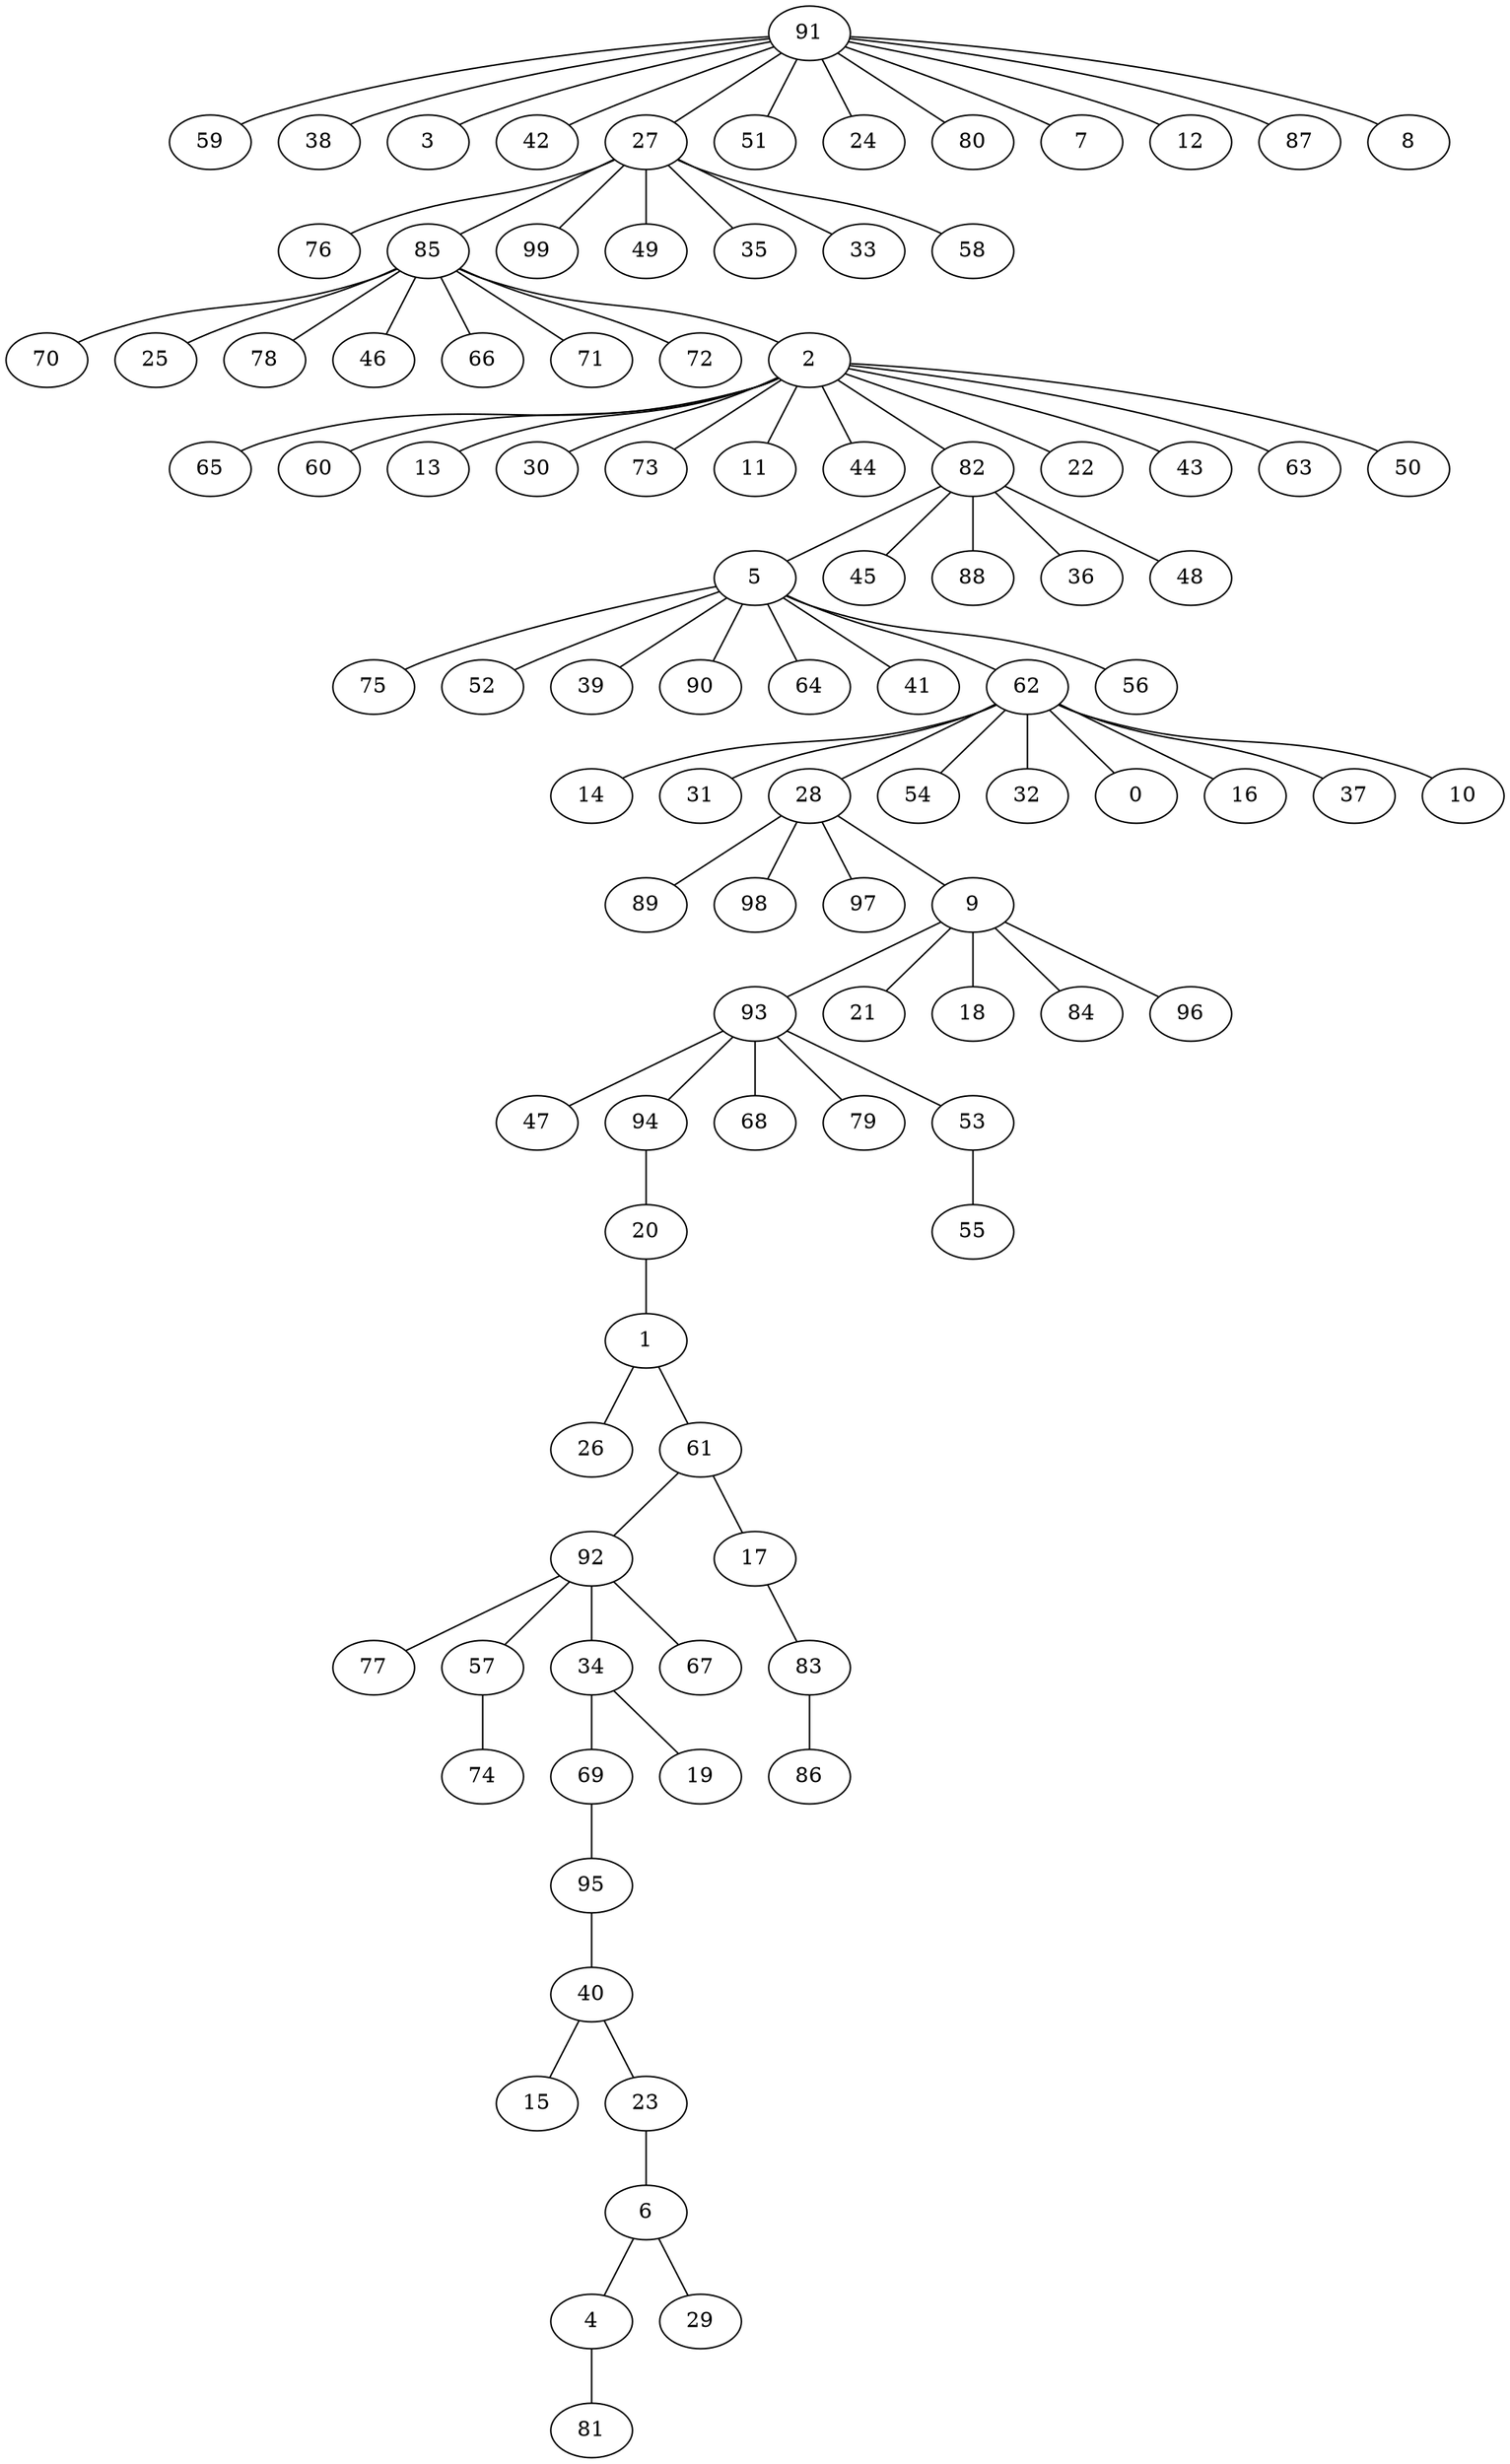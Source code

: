 graph G {
"76";
"59";
"6";
"86";
"65";
"14";
"70";
"5";
"75";
"92";
"25";
"60";
"93";
"85";
"38";
"26";
"40";
"99";
"21";
"3";
"4";
"74";
"13";
"30";
"29";
"31";
"45";
"88";
"49";
"47";
"42";
"28";
"18";
"27";
"78";
"73";
"52";
"54";
"11";
"89";
"95";
"84";
"44";
"39";
"46";
"36";
"77";
"15";
"35";
"82";
"66";
"57";
"1";
"71";
"69";
"32";
"20";
"0";
"90";
"48";
"22";
"94";
"16";
"19";
"51";
"34";
"24";
"98";
"83";
"43";
"63";
"33";
"80";
"68";
"79";
"7";
"97";
"17";
"67";
"64";
"41";
"72";
"61";
"12";
"62";
"81";
"37";
"10";
"87";
"9";
"2";
"56";
"96";
"91";
"55";
"53";
"23";
"8";
"58";
"50";
    "9" -- "96";
    "5" -- "52";
    "27" -- "99";
    "92" -- "67";
    "5" -- "64";
    "28" -- "89";
    "62" -- "54";
    "2" -- "63";
    "5" -- "39";
    "9" -- "93";
    "62" -- "14";
    "91" -- "3";
    "28" -- "9";
    "9" -- "18";
    "2" -- "30";
    "91" -- "59";
    "62" -- "10";
    "91" -- "27";
    "85" -- "25";
    "91" -- "80";
    "9" -- "84";
    "2" -- "73";
    "27" -- "85";
    "20" -- "1";
    "91" -- "38";
    "85" -- "70";
    "69" -- "95";
    "9" -- "21";
    "93" -- "79";
    "82" -- "88";
    "4" -- "81";
    "91" -- "12";
    "28" -- "97";
    "93" -- "68";
    "2" -- "44";
    "34" -- "19";
    "2" -- "50";
    "2" -- "65";
    "93" -- "94";
    "5" -- "56";
    "2" -- "60";
    "92" -- "57";
    "34" -- "69";
    "2" -- "11";
    "62" -- "37";
    "2" -- "13";
    "62" -- "0";
    "1" -- "61";
    "83" -- "86";
    "5" -- "90";
    "92" -- "34";
    "5" -- "75";
    "91" -- "87";
    "62" -- "31";
    "23" -- "6";
    "40" -- "23";
    "82" -- "36";
    "53" -- "55";
    "82" -- "45";
    "6" -- "4";
    "17" -- "83";
    "94" -- "20";
    "95" -- "40";
    "62" -- "28";
    "27" -- "33";
    "91" -- "7";
    "1" -- "26";
    "82" -- "5";
    "62" -- "16";
    "91" -- "42";
    "85" -- "46";
    "27" -- "76";
    "91" -- "24";
    "85" -- "66";
    "28" -- "98";
    "85" -- "78";
    "61" -- "92";
    "6" -- "29";
    "5" -- "62";
    "2" -- "22";
    "85" -- "2";
    "27" -- "49";
    "93" -- "53";
    "92" -- "77";
    "85" -- "71";
    "91" -- "8";
    "82" -- "48";
    "27" -- "35";
    "40" -- "15";
    "5" -- "41";
    "57" -- "74";
    "85" -- "72";
    "2" -- "43";
    "61" -- "17";
    "2" -- "82";
    "62" -- "32";
    "27" -- "58";
    "91" -- "51";
    "93" -- "47";
}

